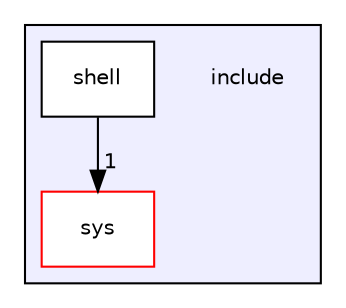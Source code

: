 digraph "include" {
  compound=true
  node [ fontsize="10", fontname="Helvetica"];
  edge [ labelfontsize="10", labelfontname="Helvetica"];
  subgraph clusterdir_d44c64559bbebec7f509842c48db8b23 {
    graph [ bgcolor="#eeeeff", pencolor="black", label="" URL="dir_d44c64559bbebec7f509842c48db8b23.html"];
    dir_d44c64559bbebec7f509842c48db8b23 [shape=plaintext label="include"];
  dir_f9aae77069966d7440135a96ee266e8f [shape=box label="shell" fillcolor="white" style="filled" URL="dir_f9aae77069966d7440135a96ee266e8f.html"];
  dir_317ea3797c15f4a1d9c156bc812661ca [shape=box label="sys" fillcolor="white" style="filled" color="red" URL="dir_317ea3797c15f4a1d9c156bc812661ca.html"];
  }
  dir_f9aae77069966d7440135a96ee266e8f->dir_317ea3797c15f4a1d9c156bc812661ca [headlabel="1", labeldistance=1.5 headhref="dir_000001_000002.html"];
}
